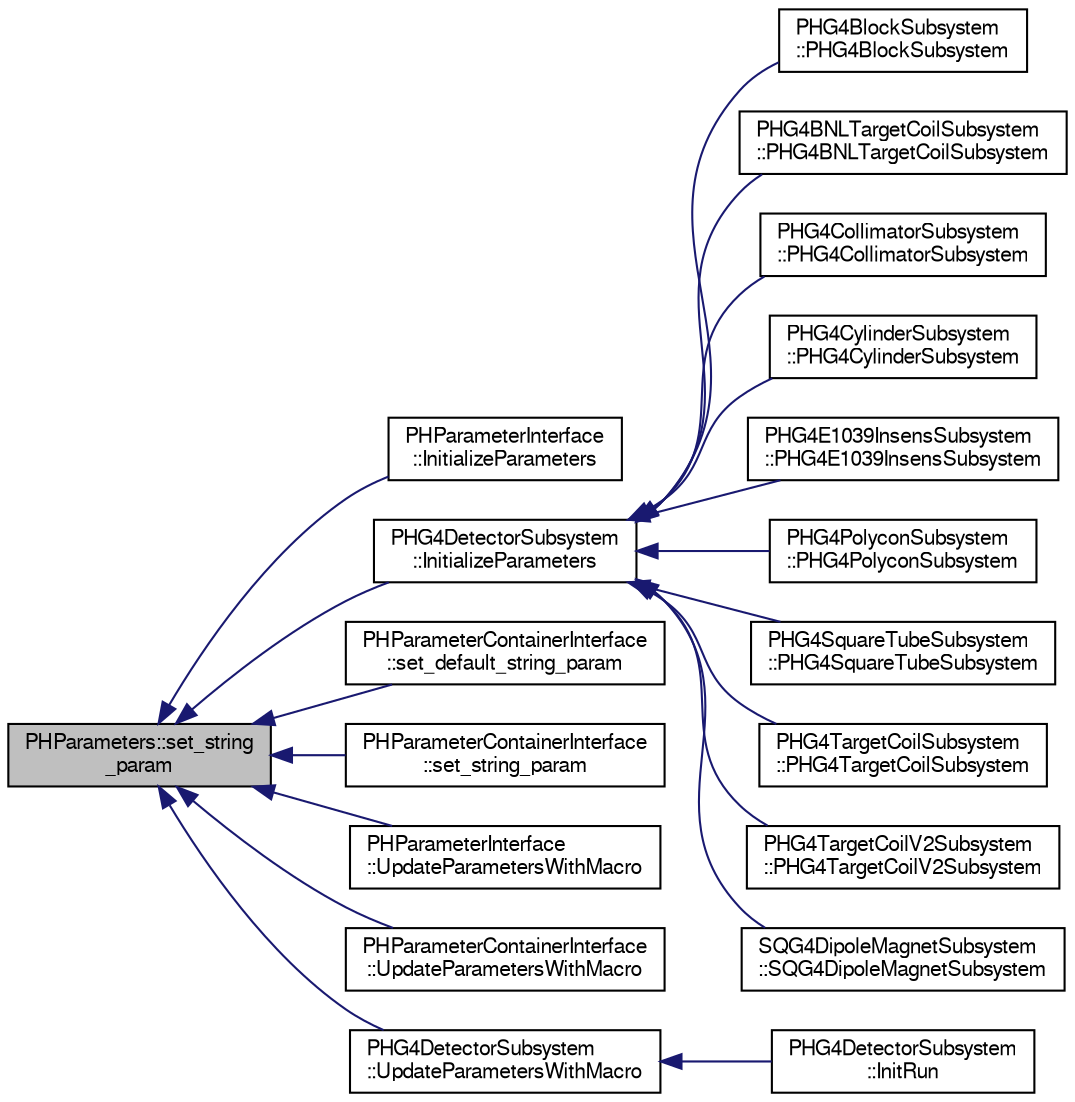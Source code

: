 digraph "PHParameters::set_string_param"
{
  bgcolor="transparent";
  edge [fontname="FreeSans",fontsize="10",labelfontname="FreeSans",labelfontsize="10"];
  node [fontname="FreeSans",fontsize="10",shape=record];
  rankdir="LR";
  Node1 [label="PHParameters::set_string\l_param",height=0.2,width=0.4,color="black", fillcolor="grey75", style="filled" fontcolor="black"];
  Node1 -> Node2 [dir="back",color="midnightblue",fontsize="10",style="solid",fontname="FreeSans"];
  Node2 [label="PHParameterInterface\l::InitializeParameters",height=0.2,width=0.4,color="black",URL="$d4/d31/classPHParameterInterface.html#a2d4069d697a7bc6700ca79e6b42b07fa"];
  Node1 -> Node3 [dir="back",color="midnightblue",fontsize="10",style="solid",fontname="FreeSans"];
  Node3 [label="PHG4DetectorSubsystem\l::InitializeParameters",height=0.2,width=0.4,color="black",URL="$d5/d29/classPHG4DetectorSubsystem.html#add5cbb7bd43524ba72079425ca230200"];
  Node3 -> Node4 [dir="back",color="midnightblue",fontsize="10",style="solid",fontname="FreeSans"];
  Node4 [label="PHG4BlockSubsystem\l::PHG4BlockSubsystem",height=0.2,width=0.4,color="black",URL="$df/d14/classPHG4BlockSubsystem.html#a5232038071ac68ee3c35eeb9da0dc358",tooltip="constructor "];
  Node3 -> Node5 [dir="back",color="midnightblue",fontsize="10",style="solid",fontname="FreeSans"];
  Node5 [label="PHG4BNLTargetCoilSubsystem\l::PHG4BNLTargetCoilSubsystem",height=0.2,width=0.4,color="black",URL="$d9/df7/classPHG4BNLTargetCoilSubsystem.html#a37c910f4b9c9173531b8604e4770d40c",tooltip="constructor "];
  Node3 -> Node6 [dir="back",color="midnightblue",fontsize="10",style="solid",fontname="FreeSans"];
  Node6 [label="PHG4CollimatorSubsystem\l::PHG4CollimatorSubsystem",height=0.2,width=0.4,color="black",URL="$de/d78/classPHG4CollimatorSubsystem.html#a700d2d96d1b13b4ec6edb170dcfa5e4a",tooltip="constructor "];
  Node3 -> Node7 [dir="back",color="midnightblue",fontsize="10",style="solid",fontname="FreeSans"];
  Node7 [label="PHG4CylinderSubsystem\l::PHG4CylinderSubsystem",height=0.2,width=0.4,color="black",URL="$db/dc5/classPHG4CylinderSubsystem.html#a23a72128ae220d7f889d4767d8987d86",tooltip="constructor "];
  Node3 -> Node8 [dir="back",color="midnightblue",fontsize="10",style="solid",fontname="FreeSans"];
  Node8 [label="PHG4E1039InsensSubsystem\l::PHG4E1039InsensSubsystem",height=0.2,width=0.4,color="black",URL="$d9/d43/classPHG4E1039InsensSubsystem.html#a670f7e3cc34935b4e0ad0c46db559184",tooltip="constructor "];
  Node3 -> Node9 [dir="back",color="midnightblue",fontsize="10",style="solid",fontname="FreeSans"];
  Node9 [label="PHG4PolyconSubsystem\l::PHG4PolyconSubsystem",height=0.2,width=0.4,color="black",URL="$d6/d12/classPHG4PolyconSubsystem.html#a1f9a397e0bc8f57c9ff79cbed4e84037",tooltip="constructor "];
  Node3 -> Node10 [dir="back",color="midnightblue",fontsize="10",style="solid",fontname="FreeSans"];
  Node10 [label="PHG4SquareTubeSubsystem\l::PHG4SquareTubeSubsystem",height=0.2,width=0.4,color="black",URL="$d4/d2d/classPHG4SquareTubeSubsystem.html#ae98d6c8735221b71919737d7d798dd47",tooltip="constructor "];
  Node3 -> Node11 [dir="back",color="midnightblue",fontsize="10",style="solid",fontname="FreeSans"];
  Node11 [label="PHG4TargetCoilSubsystem\l::PHG4TargetCoilSubsystem",height=0.2,width=0.4,color="black",URL="$d8/d86/classPHG4TargetCoilSubsystem.html#aceab8ce9c6b4458e3b77023a578dc807",tooltip="constructor "];
  Node3 -> Node12 [dir="back",color="midnightblue",fontsize="10",style="solid",fontname="FreeSans"];
  Node12 [label="PHG4TargetCoilV2Subsystem\l::PHG4TargetCoilV2Subsystem",height=0.2,width=0.4,color="black",URL="$db/ddf/classPHG4TargetCoilV2Subsystem.html#a9c4f91f118c8220fb08c4653ebc04601",tooltip="constructor "];
  Node3 -> Node13 [dir="back",color="midnightblue",fontsize="10",style="solid",fontname="FreeSans"];
  Node13 [label="SQG4DipoleMagnetSubsystem\l::SQG4DipoleMagnetSubsystem",height=0.2,width=0.4,color="black",URL="$dc/d3f/classSQG4DipoleMagnetSubsystem.html#af74feb87af25b94a4b45f7be686988a8",tooltip="constructor "];
  Node1 -> Node14 [dir="back",color="midnightblue",fontsize="10",style="solid",fontname="FreeSans"];
  Node14 [label="PHParameterContainerInterface\l::set_default_string_param",height=0.2,width=0.4,color="black",URL="$da/d11/classPHParameterContainerInterface.html#adf27b09f2765bcf9129293f82d517852"];
  Node1 -> Node15 [dir="back",color="midnightblue",fontsize="10",style="solid",fontname="FreeSans"];
  Node15 [label="PHParameterContainerInterface\l::set_string_param",height=0.2,width=0.4,color="black",URL="$da/d11/classPHParameterContainerInterface.html#ae977deb9105f6cb63e012bdc0a0760a7"];
  Node1 -> Node16 [dir="back",color="midnightblue",fontsize="10",style="solid",fontname="FreeSans"];
  Node16 [label="PHParameterInterface\l::UpdateParametersWithMacro",height=0.2,width=0.4,color="black",URL="$d4/d31/classPHParameterInterface.html#ae61699fe7fdd30a6327893f31e6ed7f8"];
  Node1 -> Node17 [dir="back",color="midnightblue",fontsize="10",style="solid",fontname="FreeSans"];
  Node17 [label="PHParameterContainerInterface\l::UpdateParametersWithMacro",height=0.2,width=0.4,color="black",URL="$da/d11/classPHParameterContainerInterface.html#a23926b47f33ef3c8dcf8fcfda7891341"];
  Node1 -> Node18 [dir="back",color="midnightblue",fontsize="10",style="solid",fontname="FreeSans"];
  Node18 [label="PHG4DetectorSubsystem\l::UpdateParametersWithMacro",height=0.2,width=0.4,color="black",URL="$d5/d29/classPHG4DetectorSubsystem.html#a54e48393134b65f1fe6fb3d1048e12d6"];
  Node18 -> Node19 [dir="back",color="midnightblue",fontsize="10",style="solid",fontname="FreeSans"];
  Node19 [label="PHG4DetectorSubsystem\l::InitRun",height=0.2,width=0.4,color="black",URL="$d5/d29/classPHG4DetectorSubsystem.html#a3c2ac5dc436f84e09140b6e2a1be8ff9"];
}
